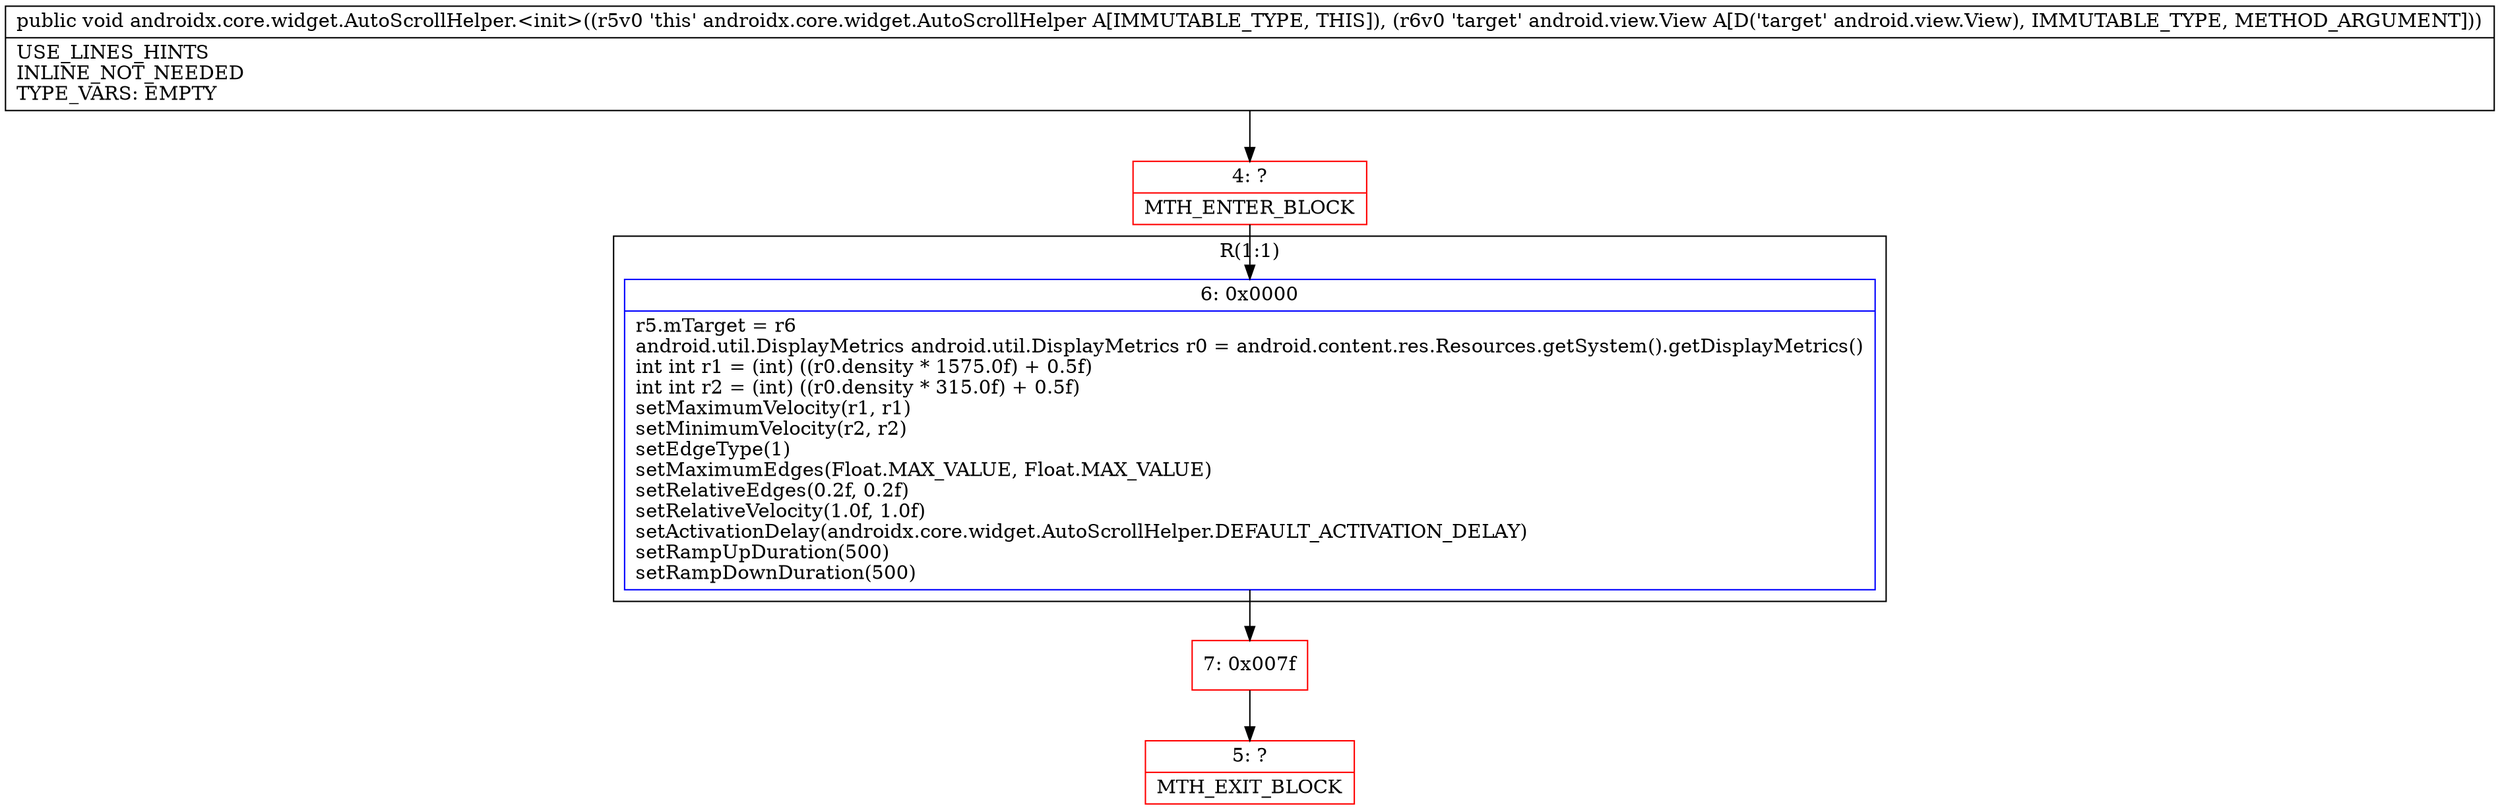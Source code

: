 digraph "CFG forandroidx.core.widget.AutoScrollHelper.\<init\>(Landroid\/view\/View;)V" {
subgraph cluster_Region_1410640024 {
label = "R(1:1)";
node [shape=record,color=blue];
Node_6 [shape=record,label="{6\:\ 0x0000|r5.mTarget = r6\landroid.util.DisplayMetrics android.util.DisplayMetrics r0 = android.content.res.Resources.getSystem().getDisplayMetrics()\lint int r1 = (int) ((r0.density * 1575.0f) + 0.5f)\lint int r2 = (int) ((r0.density * 315.0f) + 0.5f)\lsetMaximumVelocity(r1, r1)\lsetMinimumVelocity(r2, r2)\lsetEdgeType(1)\lsetMaximumEdges(Float.MAX_VALUE, Float.MAX_VALUE)\lsetRelativeEdges(0.2f, 0.2f)\lsetRelativeVelocity(1.0f, 1.0f)\lsetActivationDelay(androidx.core.widget.AutoScrollHelper.DEFAULT_ACTIVATION_DELAY)\lsetRampUpDuration(500)\lsetRampDownDuration(500)\l}"];
}
Node_4 [shape=record,color=red,label="{4\:\ ?|MTH_ENTER_BLOCK\l}"];
Node_7 [shape=record,color=red,label="{7\:\ 0x007f}"];
Node_5 [shape=record,color=red,label="{5\:\ ?|MTH_EXIT_BLOCK\l}"];
MethodNode[shape=record,label="{public void androidx.core.widget.AutoScrollHelper.\<init\>((r5v0 'this' androidx.core.widget.AutoScrollHelper A[IMMUTABLE_TYPE, THIS]), (r6v0 'target' android.view.View A[D('target' android.view.View), IMMUTABLE_TYPE, METHOD_ARGUMENT]))  | USE_LINES_HINTS\lINLINE_NOT_NEEDED\lTYPE_VARS: EMPTY\l}"];
MethodNode -> Node_4;Node_6 -> Node_7;
Node_4 -> Node_6;
Node_7 -> Node_5;
}


